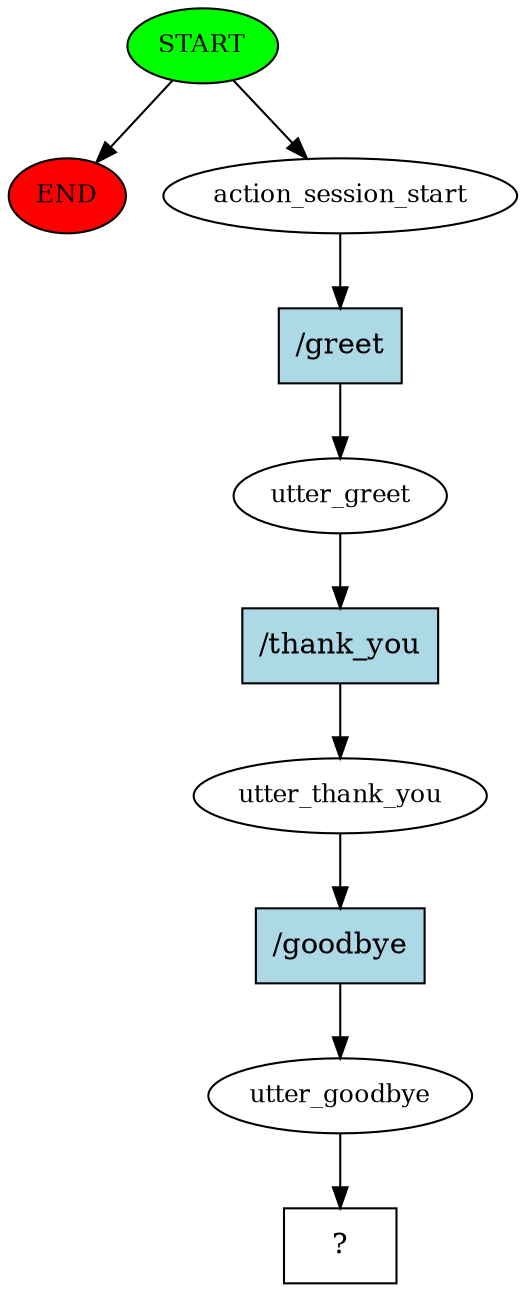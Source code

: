 digraph  {
0 [class="start active", fillcolor=green, fontsize=12, label=START, style=filled];
"-1" [class=end, fillcolor=red, fontsize=12, label=END, style=filled];
1 [class=active, fontsize=12, label=action_session_start];
2 [class=active, fontsize=12, label=utter_greet];
3 [class=active, fontsize=12, label=utter_thank_you];
4 [class=active, fontsize=12, label=utter_goodbye];
5 [class="intent dashed active", label="  ?  ", shape=rect];
6 [class="intent active", fillcolor=lightblue, label="/greet", shape=rect, style=filled];
7 [class="intent active", fillcolor=lightblue, label="/thank_you", shape=rect, style=filled];
8 [class="intent active", fillcolor=lightblue, label="/goodbye", shape=rect, style=filled];
0 -> "-1"  [class="", key=NONE, label=""];
0 -> 1  [class=active, key=NONE, label=""];
1 -> 6  [class=active, key=0];
2 -> 7  [class=active, key=0];
3 -> 8  [class=active, key=0];
4 -> 5  [class=active, key=NONE, label=""];
6 -> 2  [class=active, key=0];
7 -> 3  [class=active, key=0];
8 -> 4  [class=active, key=0];
}
